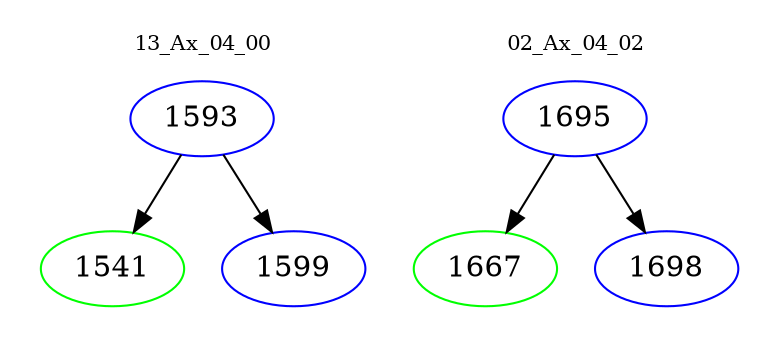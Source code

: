 digraph{
subgraph cluster_0 {
color = white
label = "13_Ax_04_00";
fontsize=10;
T0_1593 [label="1593", color="blue"]
T0_1593 -> T0_1541 [color="black"]
T0_1541 [label="1541", color="green"]
T0_1593 -> T0_1599 [color="black"]
T0_1599 [label="1599", color="blue"]
}
subgraph cluster_1 {
color = white
label = "02_Ax_04_02";
fontsize=10;
T1_1695 [label="1695", color="blue"]
T1_1695 -> T1_1667 [color="black"]
T1_1667 [label="1667", color="green"]
T1_1695 -> T1_1698 [color="black"]
T1_1698 [label="1698", color="blue"]
}
}
